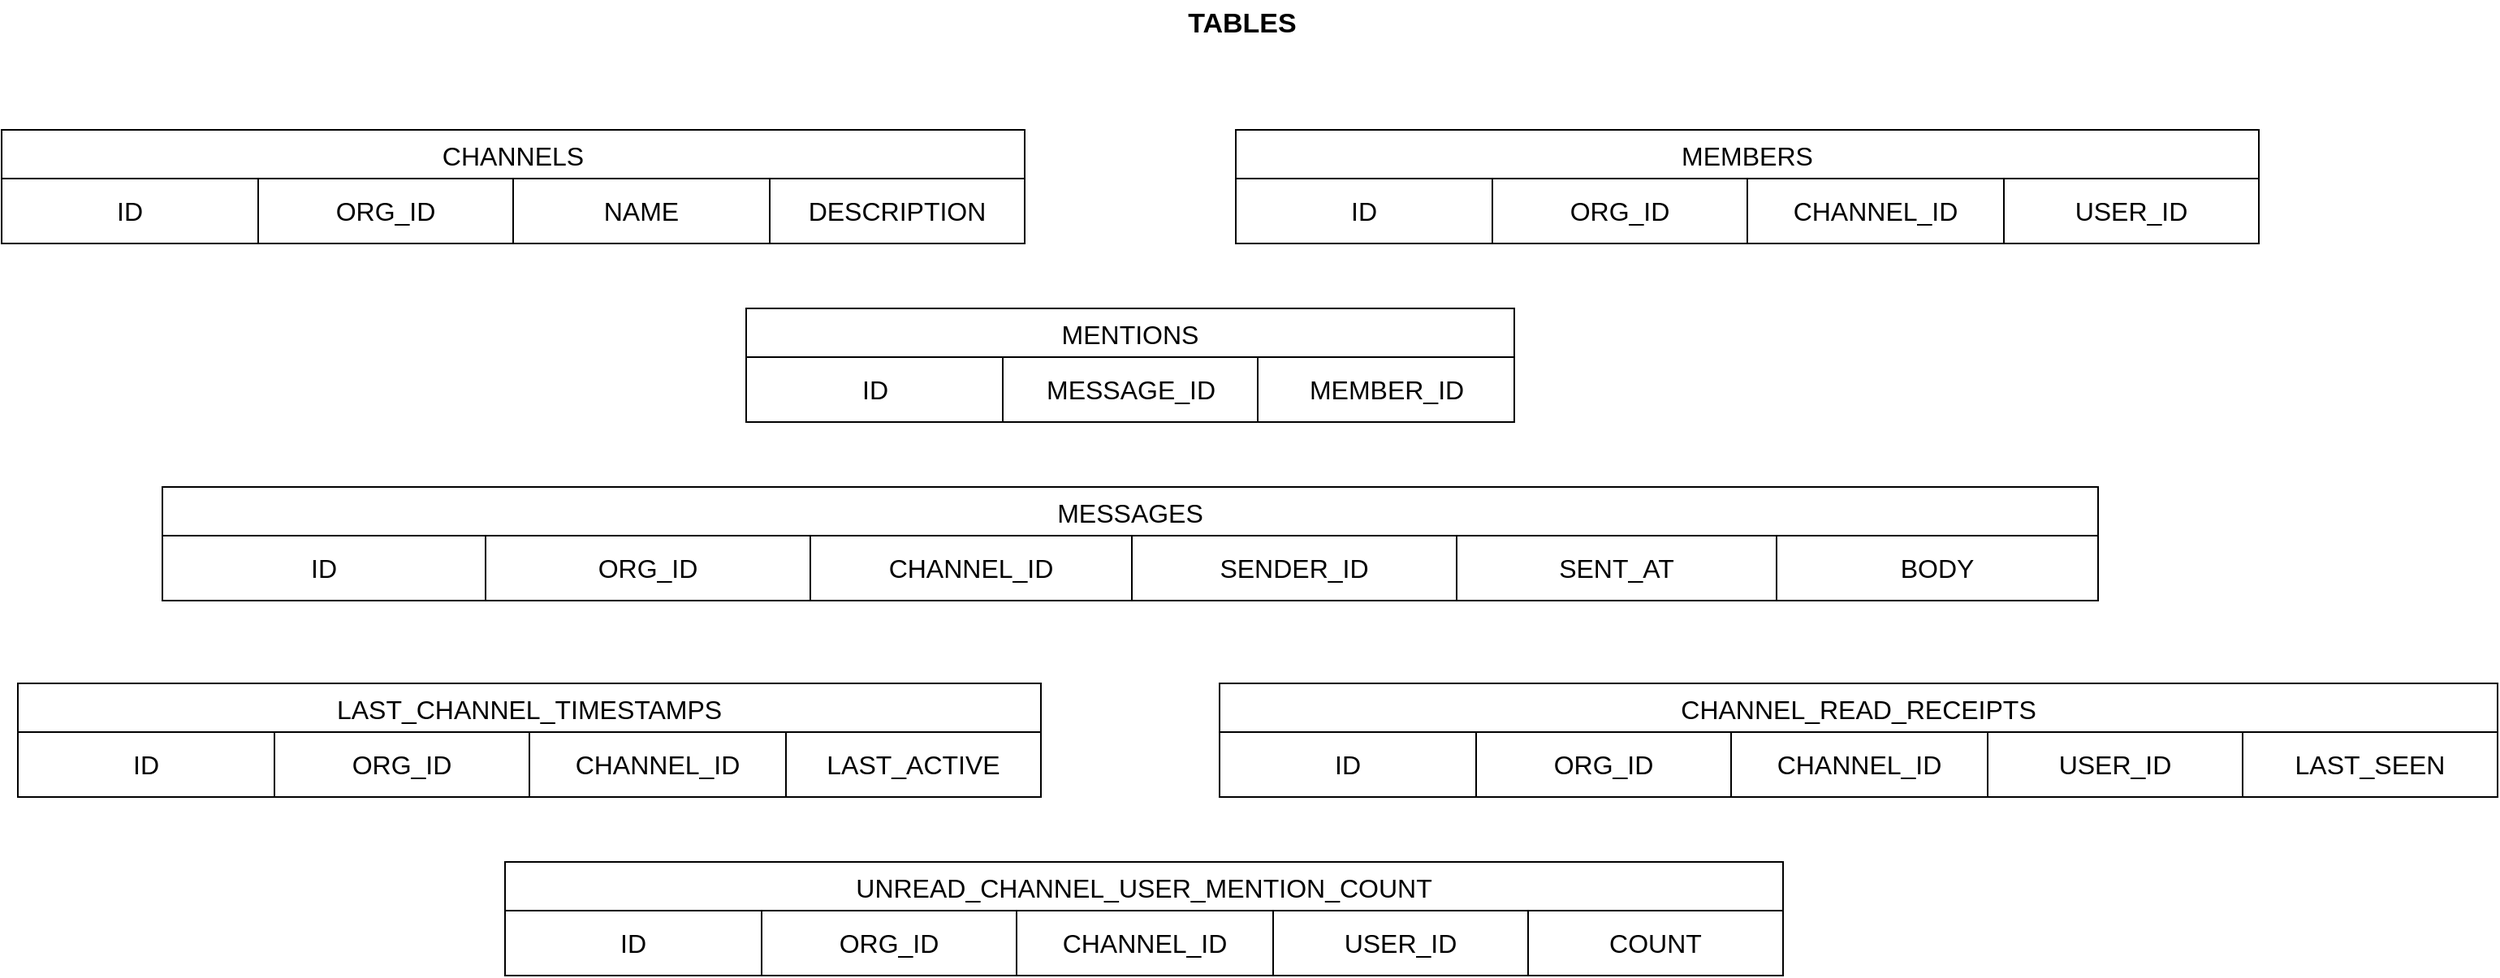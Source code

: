 <mxfile version="21.3.4">
  <diagram name="Página-1" id="iDtWInZpzVj89weRtn69">
    <mxGraphModel dx="2052" dy="1202" grid="1" gridSize="10" guides="1" tooltips="1" connect="1" arrows="1" fold="1" page="1" pageScale="1" pageWidth="827" pageHeight="1169" math="0" shadow="0">
      <root>
        <mxCell id="0" />
        <mxCell id="1" parent="0" />
        <mxCell id="JN2r9l-fqwPcNn_lezp6-1" value="CHANNELS" style="shape=table;startSize=30;container=1;collapsible=0;childLayout=tableLayout;strokeColor=default;fontSize=16;" parent="1" vertex="1">
          <mxGeometry x="60" y="130" width="630" height="70" as="geometry" />
        </mxCell>
        <mxCell id="JN2r9l-fqwPcNn_lezp6-2" value="" style="shape=tableRow;horizontal=0;startSize=0;swimlaneHead=0;swimlaneBody=0;strokeColor=inherit;top=0;left=0;bottom=0;right=0;collapsible=0;dropTarget=0;fillColor=none;points=[[0,0.5],[1,0.5]];portConstraint=eastwest;fontSize=16;" parent="JN2r9l-fqwPcNn_lezp6-1" vertex="1">
          <mxGeometry y="30" width="630" height="40" as="geometry" />
        </mxCell>
        <mxCell id="JN2r9l-fqwPcNn_lezp6-3" value="ID" style="shape=partialRectangle;html=1;whiteSpace=wrap;connectable=0;strokeColor=inherit;overflow=hidden;fillColor=none;top=0;left=0;bottom=0;right=0;pointerEvents=1;fontSize=16;" parent="JN2r9l-fqwPcNn_lezp6-2" vertex="1">
          <mxGeometry width="158" height="40" as="geometry">
            <mxRectangle width="158" height="40" as="alternateBounds" />
          </mxGeometry>
        </mxCell>
        <mxCell id="JN2r9l-fqwPcNn_lezp6-4" value="ORG_ID" style="shape=partialRectangle;html=1;whiteSpace=wrap;connectable=0;strokeColor=inherit;overflow=hidden;fillColor=none;top=0;left=0;bottom=0;right=0;pointerEvents=1;fontSize=16;" parent="JN2r9l-fqwPcNn_lezp6-2" vertex="1">
          <mxGeometry x="158" width="157" height="40" as="geometry">
            <mxRectangle width="157" height="40" as="alternateBounds" />
          </mxGeometry>
        </mxCell>
        <mxCell id="JN2r9l-fqwPcNn_lezp6-5" value="NAME" style="shape=partialRectangle;html=1;whiteSpace=wrap;connectable=0;strokeColor=inherit;overflow=hidden;fillColor=none;top=0;left=0;bottom=0;right=0;pointerEvents=1;fontSize=16;" parent="JN2r9l-fqwPcNn_lezp6-2" vertex="1">
          <mxGeometry x="315" width="158" height="40" as="geometry">
            <mxRectangle width="158" height="40" as="alternateBounds" />
          </mxGeometry>
        </mxCell>
        <mxCell id="JN2r9l-fqwPcNn_lezp6-22" value="DESCRIPTION" style="shape=partialRectangle;html=1;whiteSpace=wrap;connectable=0;strokeColor=inherit;overflow=hidden;fillColor=none;top=0;left=0;bottom=0;right=0;pointerEvents=1;fontSize=16;" parent="JN2r9l-fqwPcNn_lezp6-2" vertex="1">
          <mxGeometry x="473" width="157" height="40" as="geometry">
            <mxRectangle width="157" height="40" as="alternateBounds" />
          </mxGeometry>
        </mxCell>
        <mxCell id="JN2r9l-fqwPcNn_lezp6-25" value="TABLES" style="text;html=1;strokeColor=none;fillColor=none;align=center;verticalAlign=middle;whiteSpace=wrap;rounded=0;fontStyle=1;fontSize=17;" parent="1" vertex="1">
          <mxGeometry x="794" y="50" width="60" height="30" as="geometry" />
        </mxCell>
        <mxCell id="JN2r9l-fqwPcNn_lezp6-26" value="MESSAGES" style="shape=table;startSize=30;container=1;collapsible=0;childLayout=tableLayout;strokeColor=default;fontSize=16;" parent="1" vertex="1">
          <mxGeometry x="159" y="350" width="1192" height="70" as="geometry" />
        </mxCell>
        <mxCell id="JN2r9l-fqwPcNn_lezp6-27" value="" style="shape=tableRow;horizontal=0;startSize=0;swimlaneHead=0;swimlaneBody=0;strokeColor=inherit;top=0;left=0;bottom=0;right=0;collapsible=0;dropTarget=0;fillColor=none;points=[[0,0.5],[1,0.5]];portConstraint=eastwest;fontSize=16;" parent="JN2r9l-fqwPcNn_lezp6-26" vertex="1">
          <mxGeometry y="30" width="1192" height="40" as="geometry" />
        </mxCell>
        <mxCell id="JN2r9l-fqwPcNn_lezp6-42" value="ID" style="shape=partialRectangle;html=1;whiteSpace=wrap;connectable=0;strokeColor=inherit;overflow=hidden;fillColor=none;top=0;left=0;bottom=0;right=0;pointerEvents=1;fontSize=16;" parent="JN2r9l-fqwPcNn_lezp6-27" vertex="1">
          <mxGeometry width="199" height="40" as="geometry">
            <mxRectangle width="199" height="40" as="alternateBounds" />
          </mxGeometry>
        </mxCell>
        <mxCell id="JN2r9l-fqwPcNn_lezp6-28" value="ORG_ID" style="shape=partialRectangle;html=1;whiteSpace=wrap;connectable=0;strokeColor=inherit;overflow=hidden;fillColor=none;top=0;left=0;bottom=0;right=0;pointerEvents=1;fontSize=16;" parent="JN2r9l-fqwPcNn_lezp6-27" vertex="1">
          <mxGeometry x="199" width="200" height="40" as="geometry">
            <mxRectangle width="200" height="40" as="alternateBounds" />
          </mxGeometry>
        </mxCell>
        <mxCell id="JN2r9l-fqwPcNn_lezp6-29" value="CHANNEL_ID" style="shape=partialRectangle;html=1;whiteSpace=wrap;connectable=0;strokeColor=inherit;overflow=hidden;fillColor=none;top=0;left=0;bottom=0;right=0;pointerEvents=1;fontSize=16;" parent="JN2r9l-fqwPcNn_lezp6-27" vertex="1">
          <mxGeometry x="399" width="198" height="40" as="geometry">
            <mxRectangle width="198" height="40" as="alternateBounds" />
          </mxGeometry>
        </mxCell>
        <mxCell id="JN2r9l-fqwPcNn_lezp6-30" value="SENDER_ID" style="shape=partialRectangle;html=1;whiteSpace=wrap;connectable=0;strokeColor=inherit;overflow=hidden;fillColor=none;top=0;left=0;bottom=0;right=0;pointerEvents=1;fontSize=16;" parent="JN2r9l-fqwPcNn_lezp6-27" vertex="1">
          <mxGeometry x="597" width="200" height="40" as="geometry">
            <mxRectangle width="200" height="40" as="alternateBounds" />
          </mxGeometry>
        </mxCell>
        <mxCell id="JN2r9l-fqwPcNn_lezp6-31" value="SENT_AT" style="shape=partialRectangle;html=1;whiteSpace=wrap;connectable=0;strokeColor=inherit;overflow=hidden;fillColor=none;top=0;left=0;bottom=0;right=0;pointerEvents=1;fontSize=16;" parent="JN2r9l-fqwPcNn_lezp6-27" vertex="1">
          <mxGeometry x="797" width="197" height="40" as="geometry">
            <mxRectangle width="197" height="40" as="alternateBounds" />
          </mxGeometry>
        </mxCell>
        <mxCell id="NyPDFETqNl0bjcWuSOAJ-17" value="BODY" style="shape=partialRectangle;html=1;whiteSpace=wrap;connectable=0;strokeColor=inherit;overflow=hidden;fillColor=none;top=0;left=0;bottom=0;right=0;pointerEvents=1;fontSize=16;" vertex="1" parent="JN2r9l-fqwPcNn_lezp6-27">
          <mxGeometry x="994" width="198" height="40" as="geometry">
            <mxRectangle width="198" height="40" as="alternateBounds" />
          </mxGeometry>
        </mxCell>
        <mxCell id="NyPDFETqNl0bjcWuSOAJ-1" value="MEMBERS" style="shape=table;startSize=30;container=1;collapsible=0;childLayout=tableLayout;strokeColor=default;fontSize=16;" vertex="1" parent="1">
          <mxGeometry x="820" y="130" width="630" height="70" as="geometry" />
        </mxCell>
        <mxCell id="NyPDFETqNl0bjcWuSOAJ-2" value="" style="shape=tableRow;horizontal=0;startSize=0;swimlaneHead=0;swimlaneBody=0;strokeColor=inherit;top=0;left=0;bottom=0;right=0;collapsible=0;dropTarget=0;fillColor=none;points=[[0,0.5],[1,0.5]];portConstraint=eastwest;fontSize=16;" vertex="1" parent="NyPDFETqNl0bjcWuSOAJ-1">
          <mxGeometry y="30" width="630" height="40" as="geometry" />
        </mxCell>
        <mxCell id="NyPDFETqNl0bjcWuSOAJ-3" value="ID" style="shape=partialRectangle;html=1;whiteSpace=wrap;connectable=0;strokeColor=inherit;overflow=hidden;fillColor=none;top=0;left=0;bottom=0;right=0;pointerEvents=1;fontSize=16;" vertex="1" parent="NyPDFETqNl0bjcWuSOAJ-2">
          <mxGeometry width="158" height="40" as="geometry">
            <mxRectangle width="158" height="40" as="alternateBounds" />
          </mxGeometry>
        </mxCell>
        <mxCell id="NyPDFETqNl0bjcWuSOAJ-4" value="ORG_ID" style="shape=partialRectangle;html=1;whiteSpace=wrap;connectable=0;strokeColor=inherit;overflow=hidden;fillColor=none;top=0;left=0;bottom=0;right=0;pointerEvents=1;fontSize=16;" vertex="1" parent="NyPDFETqNl0bjcWuSOAJ-2">
          <mxGeometry x="158" width="157" height="40" as="geometry">
            <mxRectangle width="157" height="40" as="alternateBounds" />
          </mxGeometry>
        </mxCell>
        <mxCell id="NyPDFETqNl0bjcWuSOAJ-5" value="CHANNEL_ID" style="shape=partialRectangle;html=1;whiteSpace=wrap;connectable=0;strokeColor=inherit;overflow=hidden;fillColor=none;top=0;left=0;bottom=0;right=0;pointerEvents=1;fontSize=16;" vertex="1" parent="NyPDFETqNl0bjcWuSOAJ-2">
          <mxGeometry x="315" width="158" height="40" as="geometry">
            <mxRectangle width="158" height="40" as="alternateBounds" />
          </mxGeometry>
        </mxCell>
        <mxCell id="NyPDFETqNl0bjcWuSOAJ-6" value="USER_ID" style="shape=partialRectangle;html=1;whiteSpace=wrap;connectable=0;strokeColor=inherit;overflow=hidden;fillColor=none;top=0;left=0;bottom=0;right=0;pointerEvents=1;fontSize=16;" vertex="1" parent="NyPDFETqNl0bjcWuSOAJ-2">
          <mxGeometry x="473" width="157" height="40" as="geometry">
            <mxRectangle width="157" height="40" as="alternateBounds" />
          </mxGeometry>
        </mxCell>
        <mxCell id="NyPDFETqNl0bjcWuSOAJ-23" value="MENTIONS" style="shape=table;startSize=30;container=1;collapsible=0;childLayout=tableLayout;strokeColor=default;fontSize=16;" vertex="1" parent="1">
          <mxGeometry x="518.5" y="240" width="473" height="70" as="geometry" />
        </mxCell>
        <mxCell id="NyPDFETqNl0bjcWuSOAJ-24" value="" style="shape=tableRow;horizontal=0;startSize=0;swimlaneHead=0;swimlaneBody=0;strokeColor=inherit;top=0;left=0;bottom=0;right=0;collapsible=0;dropTarget=0;fillColor=none;points=[[0,0.5],[1,0.5]];portConstraint=eastwest;fontSize=16;" vertex="1" parent="NyPDFETqNl0bjcWuSOAJ-23">
          <mxGeometry y="30" width="473" height="40" as="geometry" />
        </mxCell>
        <mxCell id="NyPDFETqNl0bjcWuSOAJ-25" value="ID" style="shape=partialRectangle;html=1;whiteSpace=wrap;connectable=0;strokeColor=inherit;overflow=hidden;fillColor=none;top=0;left=0;bottom=0;right=0;pointerEvents=1;fontSize=16;" vertex="1" parent="NyPDFETqNl0bjcWuSOAJ-24">
          <mxGeometry width="158" height="40" as="geometry">
            <mxRectangle width="158" height="40" as="alternateBounds" />
          </mxGeometry>
        </mxCell>
        <mxCell id="NyPDFETqNl0bjcWuSOAJ-26" value="MESSAGE_ID" style="shape=partialRectangle;html=1;whiteSpace=wrap;connectable=0;strokeColor=inherit;overflow=hidden;fillColor=none;top=0;left=0;bottom=0;right=0;pointerEvents=1;fontSize=16;" vertex="1" parent="NyPDFETqNl0bjcWuSOAJ-24">
          <mxGeometry x="158" width="157" height="40" as="geometry">
            <mxRectangle width="157" height="40" as="alternateBounds" />
          </mxGeometry>
        </mxCell>
        <mxCell id="NyPDFETqNl0bjcWuSOAJ-27" value="MEMBER_ID" style="shape=partialRectangle;html=1;whiteSpace=wrap;connectable=0;strokeColor=inherit;overflow=hidden;fillColor=none;top=0;left=0;bottom=0;right=0;pointerEvents=1;fontSize=16;" vertex="1" parent="NyPDFETqNl0bjcWuSOAJ-24">
          <mxGeometry x="315" width="158" height="40" as="geometry">
            <mxRectangle width="158" height="40" as="alternateBounds" />
          </mxGeometry>
        </mxCell>
        <mxCell id="NyPDFETqNl0bjcWuSOAJ-39" value="LAST_CHANNEL_TIMESTAMPS" style="shape=table;startSize=30;container=1;collapsible=0;childLayout=tableLayout;strokeColor=default;fontSize=16;" vertex="1" parent="1">
          <mxGeometry x="70" y="471" width="630" height="70" as="geometry" />
        </mxCell>
        <mxCell id="NyPDFETqNl0bjcWuSOAJ-40" value="" style="shape=tableRow;horizontal=0;startSize=0;swimlaneHead=0;swimlaneBody=0;strokeColor=inherit;top=0;left=0;bottom=0;right=0;collapsible=0;dropTarget=0;fillColor=none;points=[[0,0.5],[1,0.5]];portConstraint=eastwest;fontSize=16;" vertex="1" parent="NyPDFETqNl0bjcWuSOAJ-39">
          <mxGeometry y="30" width="630" height="40" as="geometry" />
        </mxCell>
        <mxCell id="NyPDFETqNl0bjcWuSOAJ-41" value="ID" style="shape=partialRectangle;html=1;whiteSpace=wrap;connectable=0;strokeColor=inherit;overflow=hidden;fillColor=none;top=0;left=0;bottom=0;right=0;pointerEvents=1;fontSize=16;" vertex="1" parent="NyPDFETqNl0bjcWuSOAJ-40">
          <mxGeometry width="158" height="40" as="geometry">
            <mxRectangle width="158" height="40" as="alternateBounds" />
          </mxGeometry>
        </mxCell>
        <mxCell id="NyPDFETqNl0bjcWuSOAJ-42" value="ORG_ID" style="shape=partialRectangle;html=1;whiteSpace=wrap;connectable=0;strokeColor=inherit;overflow=hidden;fillColor=none;top=0;left=0;bottom=0;right=0;pointerEvents=1;fontSize=16;" vertex="1" parent="NyPDFETqNl0bjcWuSOAJ-40">
          <mxGeometry x="158" width="157" height="40" as="geometry">
            <mxRectangle width="157" height="40" as="alternateBounds" />
          </mxGeometry>
        </mxCell>
        <mxCell id="NyPDFETqNl0bjcWuSOAJ-43" value="CHANNEL_ID" style="shape=partialRectangle;html=1;whiteSpace=wrap;connectable=0;strokeColor=inherit;overflow=hidden;fillColor=none;top=0;left=0;bottom=0;right=0;pointerEvents=1;fontSize=16;" vertex="1" parent="NyPDFETqNl0bjcWuSOAJ-40">
          <mxGeometry x="315" width="158" height="40" as="geometry">
            <mxRectangle width="158" height="40" as="alternateBounds" />
          </mxGeometry>
        </mxCell>
        <mxCell id="NyPDFETqNl0bjcWuSOAJ-44" value="LAST_ACTIVE" style="shape=partialRectangle;html=1;whiteSpace=wrap;connectable=0;strokeColor=inherit;overflow=hidden;fillColor=none;top=0;left=0;bottom=0;right=0;pointerEvents=1;fontSize=16;" vertex="1" parent="NyPDFETqNl0bjcWuSOAJ-40">
          <mxGeometry x="473" width="157" height="40" as="geometry">
            <mxRectangle width="157" height="40" as="alternateBounds" />
          </mxGeometry>
        </mxCell>
        <mxCell id="NyPDFETqNl0bjcWuSOAJ-51" value="CHANNEL_READ_RECEIPTS" style="shape=table;startSize=30;container=1;collapsible=0;childLayout=tableLayout;strokeColor=default;fontSize=16;" vertex="1" parent="1">
          <mxGeometry x="810" y="471" width="787" height="70" as="geometry" />
        </mxCell>
        <mxCell id="NyPDFETqNl0bjcWuSOAJ-52" value="" style="shape=tableRow;horizontal=0;startSize=0;swimlaneHead=0;swimlaneBody=0;strokeColor=inherit;top=0;left=0;bottom=0;right=0;collapsible=0;dropTarget=0;fillColor=none;points=[[0,0.5],[1,0.5]];portConstraint=eastwest;fontSize=16;" vertex="1" parent="NyPDFETqNl0bjcWuSOAJ-51">
          <mxGeometry y="30" width="787" height="40" as="geometry" />
        </mxCell>
        <mxCell id="NyPDFETqNl0bjcWuSOAJ-53" value="ID" style="shape=partialRectangle;html=1;whiteSpace=wrap;connectable=0;strokeColor=inherit;overflow=hidden;fillColor=none;top=0;left=0;bottom=0;right=0;pointerEvents=1;fontSize=16;" vertex="1" parent="NyPDFETqNl0bjcWuSOAJ-52">
          <mxGeometry width="158" height="40" as="geometry">
            <mxRectangle width="158" height="40" as="alternateBounds" />
          </mxGeometry>
        </mxCell>
        <mxCell id="NyPDFETqNl0bjcWuSOAJ-54" value="ORG_ID" style="shape=partialRectangle;html=1;whiteSpace=wrap;connectable=0;strokeColor=inherit;overflow=hidden;fillColor=none;top=0;left=0;bottom=0;right=0;pointerEvents=1;fontSize=16;" vertex="1" parent="NyPDFETqNl0bjcWuSOAJ-52">
          <mxGeometry x="158" width="157" height="40" as="geometry">
            <mxRectangle width="157" height="40" as="alternateBounds" />
          </mxGeometry>
        </mxCell>
        <mxCell id="NyPDFETqNl0bjcWuSOAJ-55" value="CHANNEL_ID" style="shape=partialRectangle;html=1;whiteSpace=wrap;connectable=0;strokeColor=inherit;overflow=hidden;fillColor=none;top=0;left=0;bottom=0;right=0;pointerEvents=1;fontSize=16;" vertex="1" parent="NyPDFETqNl0bjcWuSOAJ-52">
          <mxGeometry x="315" width="158" height="40" as="geometry">
            <mxRectangle width="158" height="40" as="alternateBounds" />
          </mxGeometry>
        </mxCell>
        <mxCell id="NyPDFETqNl0bjcWuSOAJ-56" value="USER_ID" style="shape=partialRectangle;html=1;whiteSpace=wrap;connectable=0;strokeColor=inherit;overflow=hidden;fillColor=none;top=0;left=0;bottom=0;right=0;pointerEvents=1;fontSize=16;" vertex="1" parent="NyPDFETqNl0bjcWuSOAJ-52">
          <mxGeometry x="473" width="157" height="40" as="geometry">
            <mxRectangle width="157" height="40" as="alternateBounds" />
          </mxGeometry>
        </mxCell>
        <mxCell id="NyPDFETqNl0bjcWuSOAJ-57" value="LAST_SEEN" style="shape=partialRectangle;html=1;whiteSpace=wrap;connectable=0;strokeColor=inherit;overflow=hidden;fillColor=none;top=0;left=0;bottom=0;right=0;pointerEvents=1;fontSize=16;" vertex="1" parent="NyPDFETqNl0bjcWuSOAJ-52">
          <mxGeometry x="630" width="157" height="40" as="geometry">
            <mxRectangle width="157" height="40" as="alternateBounds" />
          </mxGeometry>
        </mxCell>
        <mxCell id="NyPDFETqNl0bjcWuSOAJ-58" value="UNREAD_CHANNEL_USER_MENTION_COUNT" style="shape=table;startSize=30;container=1;collapsible=0;childLayout=tableLayout;strokeColor=default;fontSize=16;" vertex="1" parent="1">
          <mxGeometry x="370" y="581" width="787" height="70" as="geometry" />
        </mxCell>
        <mxCell id="NyPDFETqNl0bjcWuSOAJ-59" value="" style="shape=tableRow;horizontal=0;startSize=0;swimlaneHead=0;swimlaneBody=0;strokeColor=inherit;top=0;left=0;bottom=0;right=0;collapsible=0;dropTarget=0;fillColor=none;points=[[0,0.5],[1,0.5]];portConstraint=eastwest;fontSize=16;" vertex="1" parent="NyPDFETqNl0bjcWuSOAJ-58">
          <mxGeometry y="30" width="787" height="40" as="geometry" />
        </mxCell>
        <mxCell id="NyPDFETqNl0bjcWuSOAJ-60" value="ID" style="shape=partialRectangle;html=1;whiteSpace=wrap;connectable=0;strokeColor=inherit;overflow=hidden;fillColor=none;top=0;left=0;bottom=0;right=0;pointerEvents=1;fontSize=16;" vertex="1" parent="NyPDFETqNl0bjcWuSOAJ-59">
          <mxGeometry width="158" height="40" as="geometry">
            <mxRectangle width="158" height="40" as="alternateBounds" />
          </mxGeometry>
        </mxCell>
        <mxCell id="NyPDFETqNl0bjcWuSOAJ-61" value="ORG_ID" style="shape=partialRectangle;html=1;whiteSpace=wrap;connectable=0;strokeColor=inherit;overflow=hidden;fillColor=none;top=0;left=0;bottom=0;right=0;pointerEvents=1;fontSize=16;" vertex="1" parent="NyPDFETqNl0bjcWuSOAJ-59">
          <mxGeometry x="158" width="157" height="40" as="geometry">
            <mxRectangle width="157" height="40" as="alternateBounds" />
          </mxGeometry>
        </mxCell>
        <mxCell id="NyPDFETqNl0bjcWuSOAJ-62" value="CHANNEL_ID" style="shape=partialRectangle;html=1;whiteSpace=wrap;connectable=0;strokeColor=inherit;overflow=hidden;fillColor=none;top=0;left=0;bottom=0;right=0;pointerEvents=1;fontSize=16;" vertex="1" parent="NyPDFETqNl0bjcWuSOAJ-59">
          <mxGeometry x="315" width="158" height="40" as="geometry">
            <mxRectangle width="158" height="40" as="alternateBounds" />
          </mxGeometry>
        </mxCell>
        <mxCell id="NyPDFETqNl0bjcWuSOAJ-63" value="USER_ID" style="shape=partialRectangle;html=1;whiteSpace=wrap;connectable=0;strokeColor=inherit;overflow=hidden;fillColor=none;top=0;left=0;bottom=0;right=0;pointerEvents=1;fontSize=16;" vertex="1" parent="NyPDFETqNl0bjcWuSOAJ-59">
          <mxGeometry x="473" width="157" height="40" as="geometry">
            <mxRectangle width="157" height="40" as="alternateBounds" />
          </mxGeometry>
        </mxCell>
        <mxCell id="NyPDFETqNl0bjcWuSOAJ-64" value="COUNT" style="shape=partialRectangle;html=1;whiteSpace=wrap;connectable=0;strokeColor=inherit;overflow=hidden;fillColor=none;top=0;left=0;bottom=0;right=0;pointerEvents=1;fontSize=16;" vertex="1" parent="NyPDFETqNl0bjcWuSOAJ-59">
          <mxGeometry x="630" width="157" height="40" as="geometry">
            <mxRectangle width="157" height="40" as="alternateBounds" />
          </mxGeometry>
        </mxCell>
      </root>
    </mxGraphModel>
  </diagram>
</mxfile>
